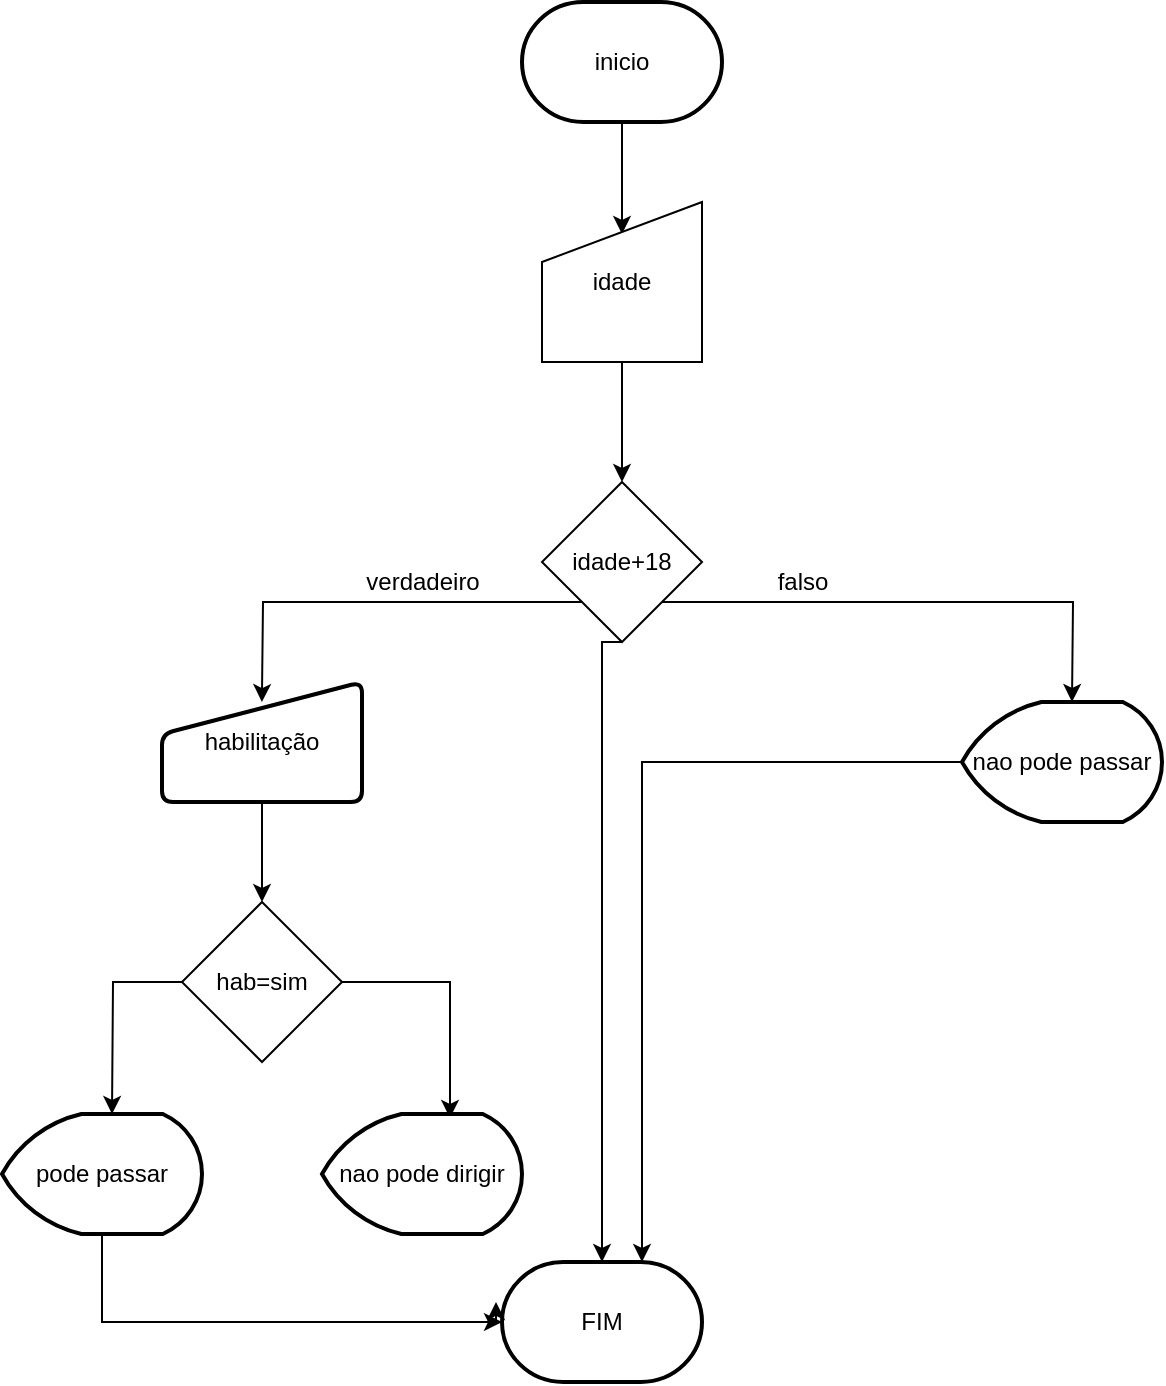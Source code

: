 <mxfile version="20.2.0" type="device"><diagram id="5DcSk9bAepp_EHWlffpn" name="Página-1"><mxGraphModel dx="1102" dy="1726" grid="1" gridSize="10" guides="1" tooltips="1" connect="1" arrows="1" fold="1" page="1" pageScale="1" pageWidth="827" pageHeight="1169" math="0" shadow="0"><root><mxCell id="0"/><mxCell id="1" parent="0"/><mxCell id="PfCCAxWIABd0nXvJ3sL0-21" style="edgeStyle=orthogonalEdgeStyle;rounded=0;orthogonalLoop=1;jettySize=auto;html=1;exitX=0.5;exitY=1;exitDx=0;exitDy=0;exitPerimeter=0;entryX=0.5;entryY=0.2;entryDx=0;entryDy=0;entryPerimeter=0;" edge="1" parent="1" source="PfCCAxWIABd0nXvJ3sL0-1" target="PfCCAxWIABd0nXvJ3sL0-2"><mxGeometry relative="1" as="geometry"/></mxCell><mxCell id="PfCCAxWIABd0nXvJ3sL0-1" value="inicio" style="strokeWidth=2;html=1;shape=mxgraph.flowchart.terminator;whiteSpace=wrap;" vertex="1" parent="1"><mxGeometry x="340" y="-1140" width="100" height="60" as="geometry"/></mxCell><mxCell id="PfCCAxWIABd0nXvJ3sL0-5" style="edgeStyle=orthogonalEdgeStyle;rounded=0;orthogonalLoop=1;jettySize=auto;html=1;exitX=0.5;exitY=1;exitDx=0;exitDy=0;" edge="1" parent="1" source="PfCCAxWIABd0nXvJ3sL0-2" target="PfCCAxWIABd0nXvJ3sL0-4"><mxGeometry relative="1" as="geometry"/></mxCell><mxCell id="PfCCAxWIABd0nXvJ3sL0-2" value="idade" style="shape=manualInput;whiteSpace=wrap;html=1;" vertex="1" parent="1"><mxGeometry x="350" y="-1040" width="80" height="80" as="geometry"/></mxCell><mxCell id="PfCCAxWIABd0nXvJ3sL0-7" style="edgeStyle=orthogonalEdgeStyle;rounded=0;orthogonalLoop=1;jettySize=auto;html=1;exitX=0;exitY=1;exitDx=0;exitDy=0;entryX=0.545;entryY=0.167;entryDx=0;entryDy=0;entryPerimeter=0;" edge="1" parent="1" source="PfCCAxWIABd0nXvJ3sL0-4"><mxGeometry relative="1" as="geometry"><mxPoint x="209.95" y="-789.98" as="targetPoint"/></mxGeometry></mxCell><mxCell id="PfCCAxWIABd0nXvJ3sL0-14" style="edgeStyle=orthogonalEdgeStyle;rounded=0;orthogonalLoop=1;jettySize=auto;html=1;exitX=0.5;exitY=1;exitDx=0;exitDy=0;entryX=0.5;entryY=0;entryDx=0;entryDy=0;entryPerimeter=0;" edge="1" parent="1" source="PfCCAxWIABd0nXvJ3sL0-4" target="PfCCAxWIABd0nXvJ3sL0-8"><mxGeometry relative="1" as="geometry"><Array as="points"><mxPoint x="380" y="-810"/><mxPoint x="380" y="-720"/></Array></mxGeometry></mxCell><mxCell id="PfCCAxWIABd0nXvJ3sL0-18" style="edgeStyle=orthogonalEdgeStyle;rounded=0;orthogonalLoop=1;jettySize=auto;html=1;exitX=1;exitY=1;exitDx=0;exitDy=0;" edge="1" parent="1" source="PfCCAxWIABd0nXvJ3sL0-4"><mxGeometry relative="1" as="geometry"><mxPoint x="615" y="-790" as="targetPoint"/></mxGeometry></mxCell><mxCell id="PfCCAxWIABd0nXvJ3sL0-4" value="idade+18" style="rhombus;whiteSpace=wrap;html=1;" vertex="1" parent="1"><mxGeometry x="350" y="-900" width="80" height="80" as="geometry"/></mxCell><mxCell id="PfCCAxWIABd0nXvJ3sL0-8" value="FIM" style="strokeWidth=2;html=1;shape=mxgraph.flowchart.terminator;whiteSpace=wrap;" vertex="1" parent="1"><mxGeometry x="330" y="-510" width="100" height="60" as="geometry"/></mxCell><mxCell id="PfCCAxWIABd0nXvJ3sL0-15" value="verdadeiro" style="text;html=1;resizable=0;autosize=1;align=center;verticalAlign=middle;points=[];fillColor=none;strokeColor=none;rounded=0;" vertex="1" parent="1"><mxGeometry x="250" y="-865" width="80" height="30" as="geometry"/></mxCell><mxCell id="PfCCAxWIABd0nXvJ3sL0-20" value="falso" style="text;html=1;resizable=0;autosize=1;align=center;verticalAlign=middle;points=[];fillColor=none;strokeColor=none;rounded=0;" vertex="1" parent="1"><mxGeometry x="455" y="-865" width="50" height="30" as="geometry"/></mxCell><mxCell id="PfCCAxWIABd0nXvJ3sL0-24" style="edgeStyle=orthogonalEdgeStyle;rounded=0;orthogonalLoop=1;jettySize=auto;html=1;exitX=0.5;exitY=1;exitDx=0;exitDy=0;" edge="1" parent="1" source="PfCCAxWIABd0nXvJ3sL0-22" target="PfCCAxWIABd0nXvJ3sL0-23"><mxGeometry relative="1" as="geometry"/></mxCell><mxCell id="PfCCAxWIABd0nXvJ3sL0-22" value="habilitação" style="html=1;strokeWidth=2;shape=manualInput;whiteSpace=wrap;rounded=1;size=26;arcSize=11;" vertex="1" parent="1"><mxGeometry x="160" y="-800" width="100" height="60" as="geometry"/></mxCell><mxCell id="PfCCAxWIABd0nXvJ3sL0-26" style="edgeStyle=orthogonalEdgeStyle;rounded=0;orthogonalLoop=1;jettySize=auto;html=1;exitX=0;exitY=0.5;exitDx=0;exitDy=0;" edge="1" parent="1" source="PfCCAxWIABd0nXvJ3sL0-23"><mxGeometry relative="1" as="geometry"><mxPoint x="135" y="-584" as="targetPoint"/></mxGeometry></mxCell><mxCell id="PfCCAxWIABd0nXvJ3sL0-30" style="edgeStyle=orthogonalEdgeStyle;rounded=0;orthogonalLoop=1;jettySize=auto;html=1;exitX=1;exitY=0.5;exitDx=0;exitDy=0;entryX=0.64;entryY=0.033;entryDx=0;entryDy=0;entryPerimeter=0;" edge="1" parent="1" source="PfCCAxWIABd0nXvJ3sL0-23" target="PfCCAxWIABd0nXvJ3sL0-27"><mxGeometry relative="1" as="geometry"/></mxCell><mxCell id="PfCCAxWIABd0nXvJ3sL0-23" value="hab=sim" style="rhombus;whiteSpace=wrap;html=1;" vertex="1" parent="1"><mxGeometry x="170" y="-690" width="80" height="80" as="geometry"/></mxCell><mxCell id="PfCCAxWIABd0nXvJ3sL0-27" value="nao pode dirigir" style="strokeWidth=2;html=1;shape=mxgraph.flowchart.display;whiteSpace=wrap;" vertex="1" parent="1"><mxGeometry x="240" y="-584" width="100" height="60" as="geometry"/></mxCell><mxCell id="PfCCAxWIABd0nXvJ3sL0-32" style="edgeStyle=orthogonalEdgeStyle;rounded=0;orthogonalLoop=1;jettySize=auto;html=1;exitX=0.5;exitY=1;exitDx=0;exitDy=0;exitPerimeter=0;entryX=0;entryY=0.5;entryDx=0;entryDy=0;entryPerimeter=0;" edge="1" parent="1" source="PfCCAxWIABd0nXvJ3sL0-28" target="PfCCAxWIABd0nXvJ3sL0-8"><mxGeometry relative="1" as="geometry"/></mxCell><mxCell id="PfCCAxWIABd0nXvJ3sL0-28" value="pode passar" style="strokeWidth=2;html=1;shape=mxgraph.flowchart.display;whiteSpace=wrap;" vertex="1" parent="1"><mxGeometry x="80" y="-584" width="100" height="60" as="geometry"/></mxCell><mxCell id="PfCCAxWIABd0nXvJ3sL0-31" style="edgeStyle=orthogonalEdgeStyle;rounded=0;orthogonalLoop=1;jettySize=auto;html=1;exitX=0;exitY=0.5;exitDx=0;exitDy=0;exitPerimeter=0;entryX=0.7;entryY=0;entryDx=0;entryDy=0;entryPerimeter=0;" edge="1" parent="1" source="PfCCAxWIABd0nXvJ3sL0-29" target="PfCCAxWIABd0nXvJ3sL0-8"><mxGeometry relative="1" as="geometry"/></mxCell><mxCell id="PfCCAxWIABd0nXvJ3sL0-29" value="nao pode passar" style="strokeWidth=2;html=1;shape=mxgraph.flowchart.display;whiteSpace=wrap;" vertex="1" parent="1"><mxGeometry x="560" y="-790" width="100" height="60" as="geometry"/></mxCell><mxCell id="PfCCAxWIABd0nXvJ3sL0-33" style="edgeStyle=orthogonalEdgeStyle;rounded=0;orthogonalLoop=1;jettySize=auto;html=1;exitX=0;exitY=0.5;exitDx=0;exitDy=0;exitPerimeter=0;entryX=-0.03;entryY=0.333;entryDx=0;entryDy=0;entryPerimeter=0;" edge="1" parent="1" source="PfCCAxWIABd0nXvJ3sL0-8" target="PfCCAxWIABd0nXvJ3sL0-8"><mxGeometry relative="1" as="geometry"/></mxCell></root></mxGraphModel></diagram></mxfile>